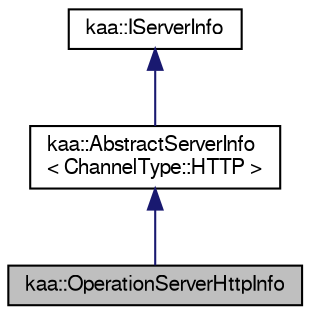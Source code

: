 digraph "kaa::OperationServerHttpInfo"
{
  bgcolor="transparent";
  edge [fontname="FreeSans",fontsize="10",labelfontname="FreeSans",labelfontsize="10"];
  node [fontname="FreeSans",fontsize="10",shape=record];
  Node1 [label="kaa::OperationServerHttpInfo",height=0.2,width=0.4,color="black", fillcolor="grey75", style="filled" fontcolor="black"];
  Node2 -> Node1 [dir="back",color="midnightblue",fontsize="10",style="solid",fontname="FreeSans"];
  Node2 [label="kaa::AbstractServerInfo\l\< ChannelType::HTTP \>",height=0.2,width=0.4,color="black",URL="$classkaa_1_1AbstractServerInfo.html"];
  Node3 -> Node2 [dir="back",color="midnightblue",fontsize="10",style="solid",fontname="FreeSans"];
  Node3 [label="kaa::IServerInfo",height=0.2,width=0.4,color="black",URL="$classkaa_1_1IServerInfo.html"];
}
